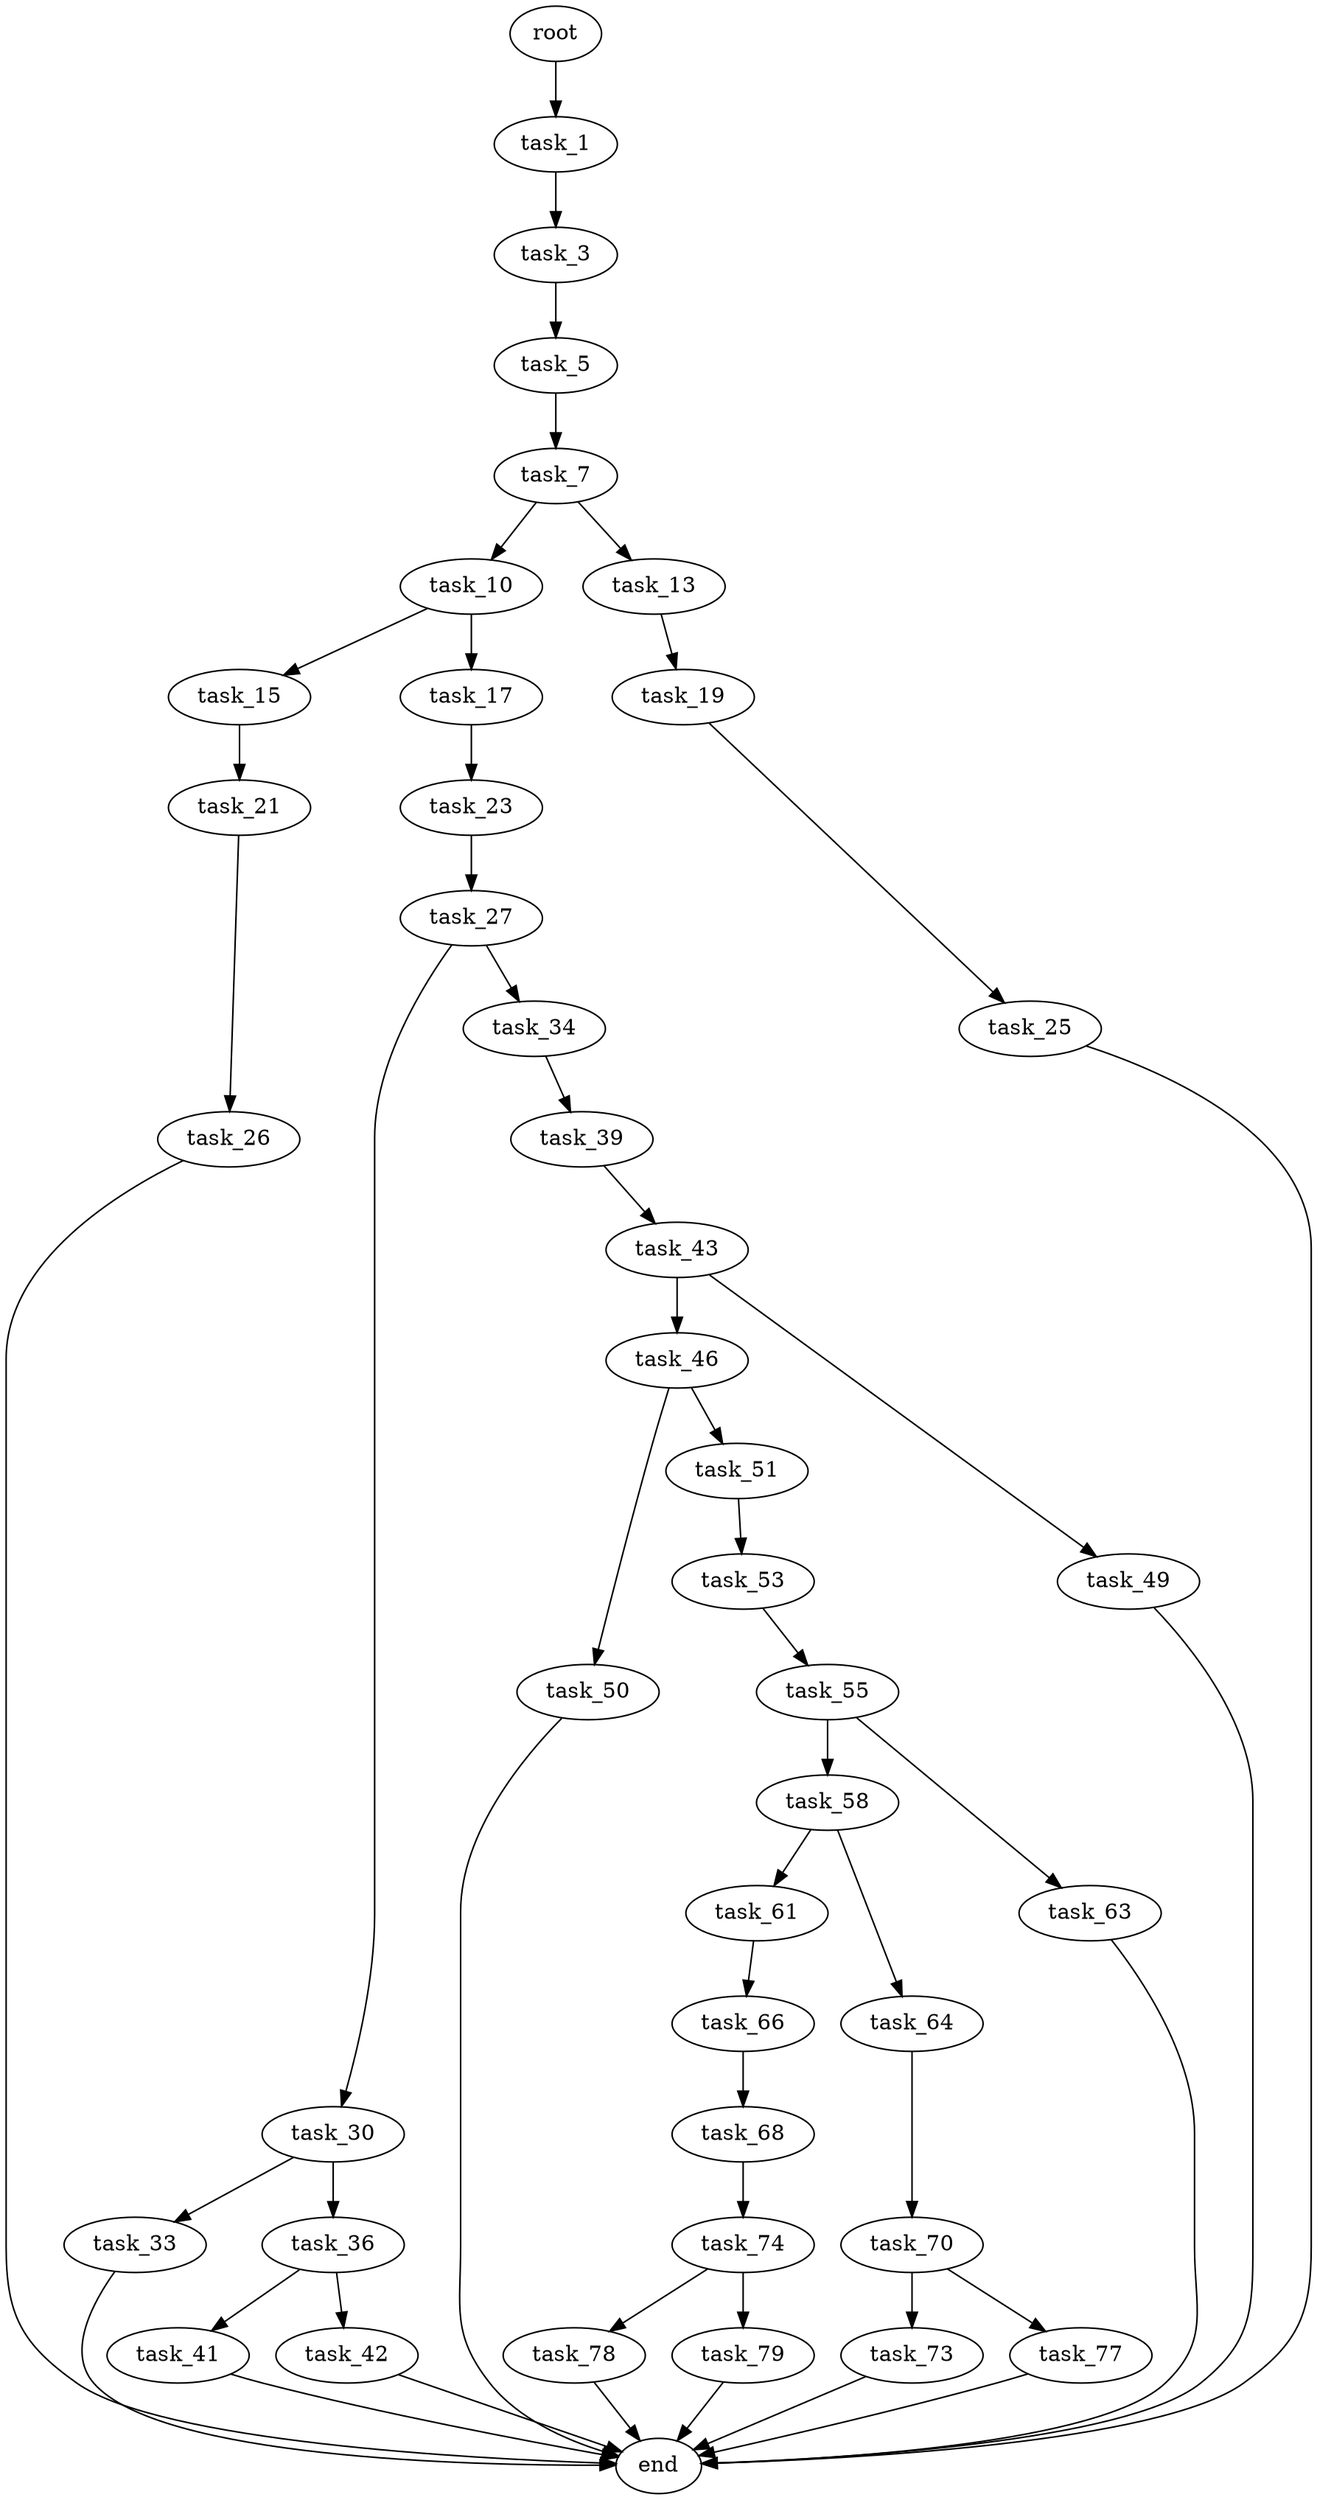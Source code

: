 digraph G {
  root [size="0.000000"];
  task_1 [size="29690727341.000000"];
  task_3 [size="368293445632.000000"];
  task_5 [size="324530821456.000000"];
  task_7 [size="863156871.000000"];
  task_10 [size="28991029248.000000"];
  task_13 [size="629576970000.000000"];
  task_15 [size="28991029248.000000"];
  task_17 [size="231928233984.000000"];
  task_19 [size="95079939277.000000"];
  task_21 [size="18568535569.000000"];
  task_23 [size="486488447916.000000"];
  task_25 [size="8589934592.000000"];
  task_26 [size="16427699841.000000"];
  task_27 [size="18468228370.000000"];
  end [size="0.000000"];
  task_30 [size="7249021168.000000"];
  task_34 [size="27841979036.000000"];
  task_33 [size="231928233984.000000"];
  task_36 [size="8589934592.000000"];
  task_39 [size="549755813888.000000"];
  task_41 [size="365987225708.000000"];
  task_42 [size="35140654670.000000"];
  task_43 [size="17810875509.000000"];
  task_46 [size="44527106678.000000"];
  task_49 [size="8589934592.000000"];
  task_50 [size="18613244439.000000"];
  task_51 [size="134217728000.000000"];
  task_53 [size="1174964149.000000"];
  task_55 [size="368293445632.000000"];
  task_58 [size="6210413407.000000"];
  task_63 [size="15164217612.000000"];
  task_61 [size="576737998.000000"];
  task_64 [size="28991029248.000000"];
  task_66 [size="433378228660.000000"];
  task_70 [size="368293445632.000000"];
  task_68 [size="231928233984.000000"];
  task_74 [size="85258058405.000000"];
  task_73 [size="35979064800.000000"];
  task_77 [size="6937135622.000000"];
  task_78 [size="11214526352.000000"];
  task_79 [size="14062646868.000000"];

  root -> task_1 [size="1.000000"];
  task_1 -> task_3 [size="33554432.000000"];
  task_3 -> task_5 [size="411041792.000000"];
  task_5 -> task_7 [size="411041792.000000"];
  task_7 -> task_10 [size="33554432.000000"];
  task_7 -> task_13 [size="33554432.000000"];
  task_10 -> task_15 [size="75497472.000000"];
  task_10 -> task_17 [size="75497472.000000"];
  task_13 -> task_19 [size="679477248.000000"];
  task_15 -> task_21 [size="75497472.000000"];
  task_17 -> task_23 [size="301989888.000000"];
  task_19 -> task_25 [size="301989888.000000"];
  task_21 -> task_26 [size="838860800.000000"];
  task_23 -> task_27 [size="411041792.000000"];
  task_25 -> end [size="1.000000"];
  task_26 -> end [size="1.000000"];
  task_27 -> task_30 [size="536870912.000000"];
  task_27 -> task_34 [size="536870912.000000"];
  task_30 -> task_33 [size="536870912.000000"];
  task_30 -> task_36 [size="536870912.000000"];
  task_34 -> task_39 [size="33554432.000000"];
  task_33 -> end [size="1.000000"];
  task_36 -> task_41 [size="33554432.000000"];
  task_36 -> task_42 [size="33554432.000000"];
  task_39 -> task_43 [size="536870912.000000"];
  task_41 -> end [size="1.000000"];
  task_42 -> end [size="1.000000"];
  task_43 -> task_46 [size="679477248.000000"];
  task_43 -> task_49 [size="679477248.000000"];
  task_46 -> task_50 [size="75497472.000000"];
  task_46 -> task_51 [size="75497472.000000"];
  task_49 -> end [size="1.000000"];
  task_50 -> end [size="1.000000"];
  task_51 -> task_53 [size="209715200.000000"];
  task_53 -> task_55 [size="33554432.000000"];
  task_55 -> task_58 [size="411041792.000000"];
  task_55 -> task_63 [size="411041792.000000"];
  task_58 -> task_61 [size="33554432.000000"];
  task_58 -> task_64 [size="33554432.000000"];
  task_63 -> end [size="1.000000"];
  task_61 -> task_66 [size="33554432.000000"];
  task_64 -> task_70 [size="75497472.000000"];
  task_66 -> task_68 [size="536870912.000000"];
  task_70 -> task_73 [size="411041792.000000"];
  task_70 -> task_77 [size="411041792.000000"];
  task_68 -> task_74 [size="301989888.000000"];
  task_74 -> task_78 [size="301989888.000000"];
  task_74 -> task_79 [size="301989888.000000"];
  task_73 -> end [size="1.000000"];
  task_77 -> end [size="1.000000"];
  task_78 -> end [size="1.000000"];
  task_79 -> end [size="1.000000"];
}
